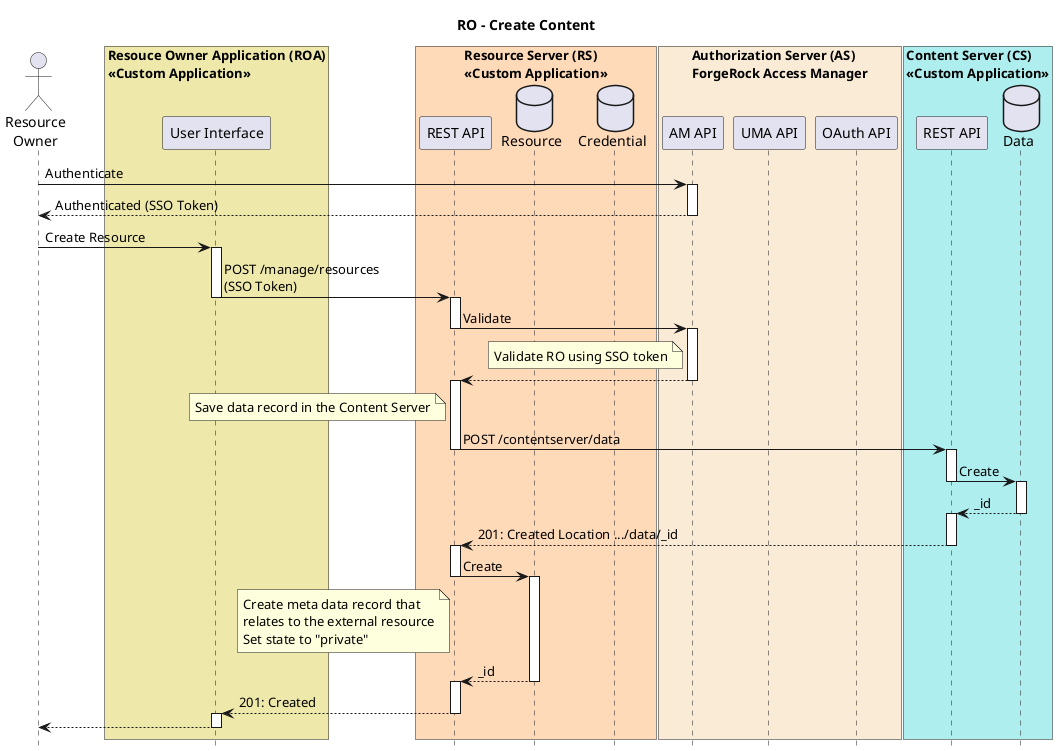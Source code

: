 @startuml
title RO - Create Content
hide footbox


actor "Resource\nOwner" as RO

box "Resouce Owner Application (ROA)\n<<Custom Application>>" #palegoldenrod
participant "User Interface" as ROAUI
end box

box "Resource Server (RS)\n<<Custom Application>>" #peachpuff
participant "REST API" as RSREST
database "Resource" as RSRESOURCE
database "Credential" as RSCRED
end box

box "Authorization Server (AS)\nForgeRock Access Manager" #antiquewhite
participant "AM API" as AMREST
participant "UMA API" as UMAREST
participant "OAuth API" as OAUTHREST
end box

box "Content Server (CS)\n<<Custom Application>>" #paleturquoise
participant "REST API" as CSREST
database "Data" as CSDATA
end box

RO->AMREST: Authenticate

activate AMREST

AMREST-->RO: Authenticated (SSO Token)

deactivate AMREST

RO->ROAUI: Create Resource

activate ROAUI

ROAUI->RSREST: POST /manage/resources\n(SSO Token)

deactivate ROAUI

activate RSREST

RSREST->AMREST:  Validate

deactivate RSREST

activate AMREST

note left of AMREST
Validate RO using SSO token
end note

AMREST-->RSREST

deactivate AMREST

activate RSREST

note left of RSREST
Save data record in the Content Server
end note

RSREST->CSREST: POST /contentserver/data

deactivate RSREST


activate CSREST

CSREST->CSDATA: Create

deactivate CSREST

activate CSDATA

CSDATA-->CSREST: _id

deactivate CSDATA

activate CSREST

CSREST-->RSREST: 201: Created Location .../data/_id

deactivate CSREST

activate RSREST

RSREST->RSRESOURCE: Create

note left of RSREST
Create meta data record that
relates to the external resource
Set state to "private"
end note

deactivate RSREST

activate RSRESOURCE

RSRESOURCE-->RSREST: _id

deactivate RSRESOURCE

activate RSREST

RSREST-->ROAUI: 201: Created

deactivate RSREST

activate ROAUI

ROAUI-->RO

deactivate ROAUI

@enduml
